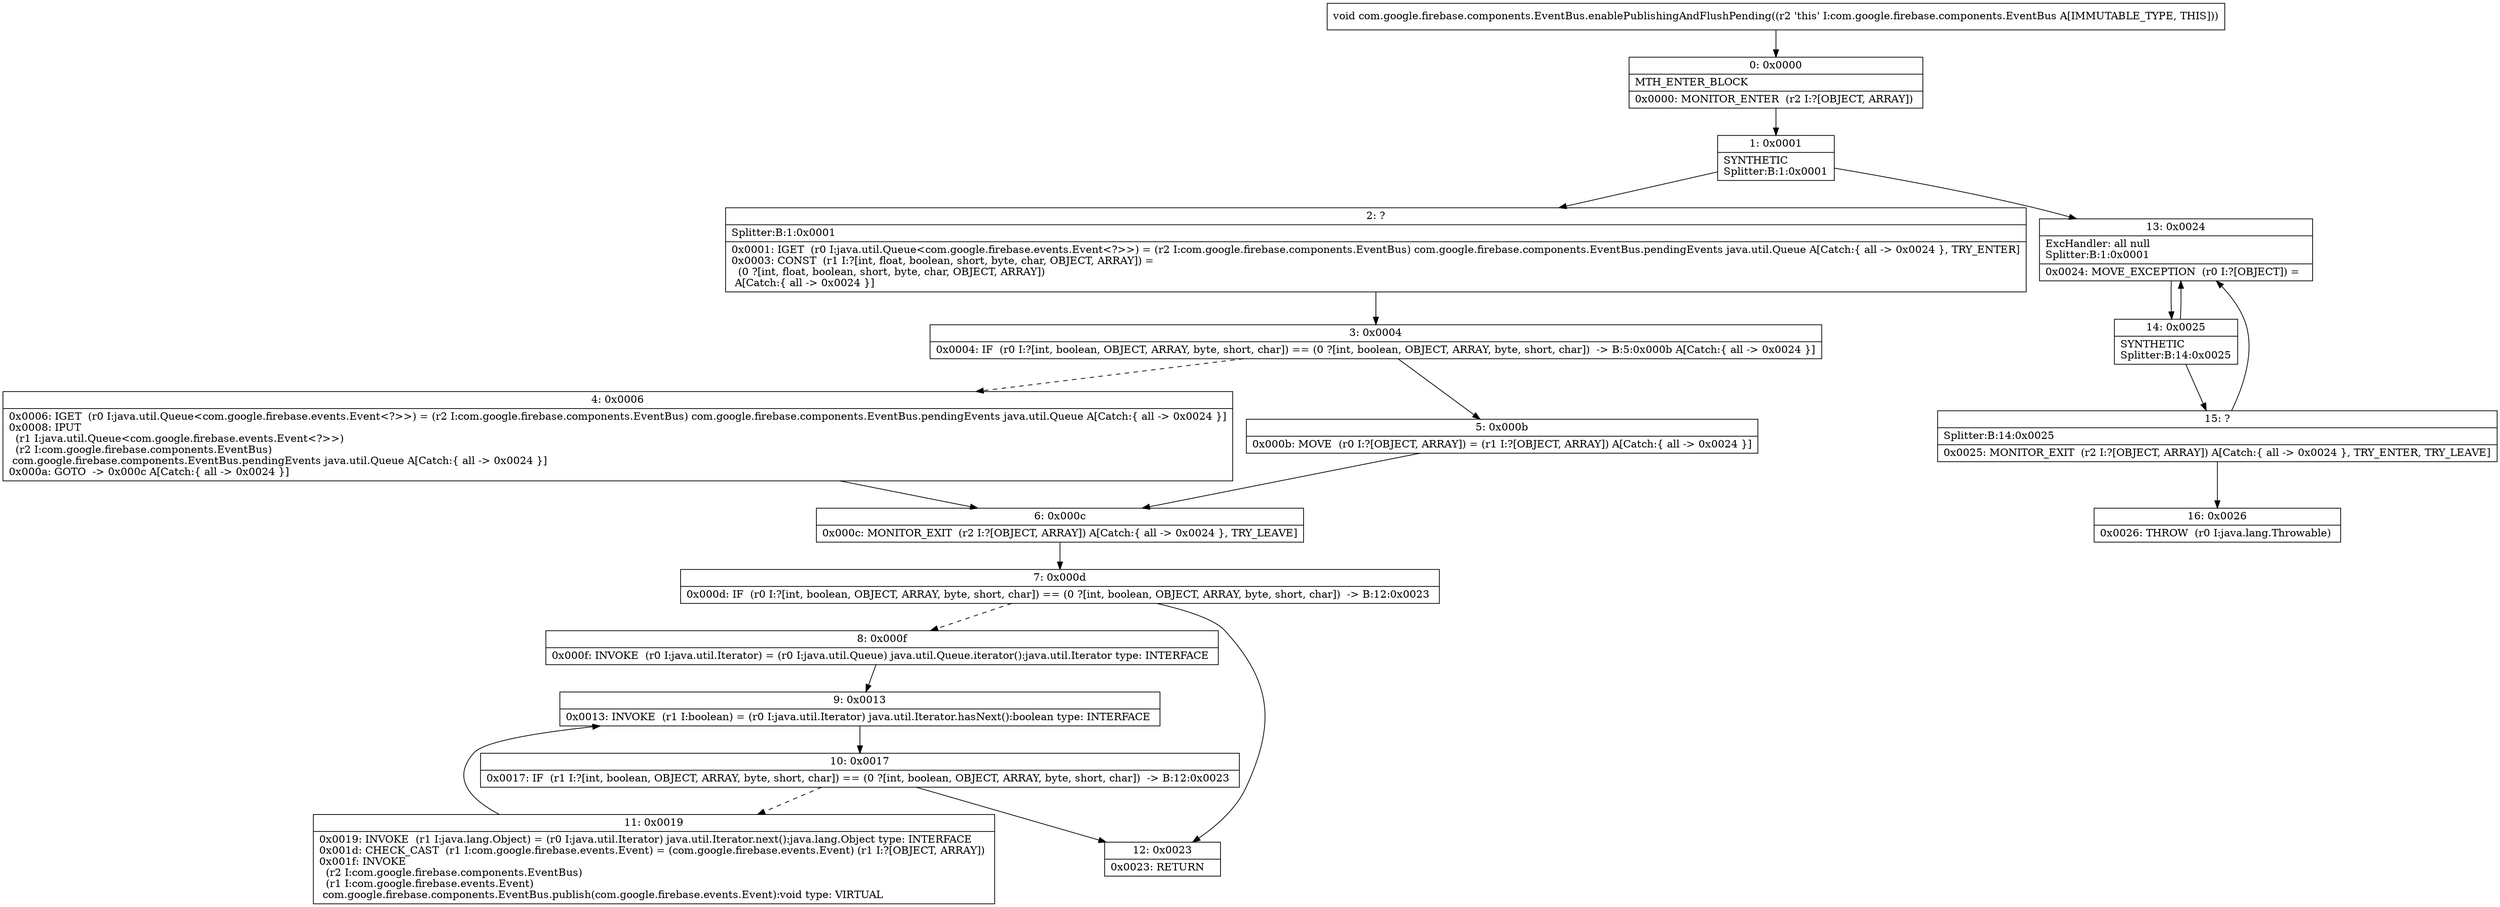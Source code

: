 digraph "CFG forcom.google.firebase.components.EventBus.enablePublishingAndFlushPending()V" {
Node_0 [shape=record,label="{0\:\ 0x0000|MTH_ENTER_BLOCK\l|0x0000: MONITOR_ENTER  (r2 I:?[OBJECT, ARRAY]) \l}"];
Node_1 [shape=record,label="{1\:\ 0x0001|SYNTHETIC\lSplitter:B:1:0x0001\l}"];
Node_2 [shape=record,label="{2\:\ ?|Splitter:B:1:0x0001\l|0x0001: IGET  (r0 I:java.util.Queue\<com.google.firebase.events.Event\<?\>\>) = (r2 I:com.google.firebase.components.EventBus) com.google.firebase.components.EventBus.pendingEvents java.util.Queue A[Catch:\{ all \-\> 0x0024 \}, TRY_ENTER]\l0x0003: CONST  (r1 I:?[int, float, boolean, short, byte, char, OBJECT, ARRAY]) = \l  (0 ?[int, float, boolean, short, byte, char, OBJECT, ARRAY])\l A[Catch:\{ all \-\> 0x0024 \}]\l}"];
Node_3 [shape=record,label="{3\:\ 0x0004|0x0004: IF  (r0 I:?[int, boolean, OBJECT, ARRAY, byte, short, char]) == (0 ?[int, boolean, OBJECT, ARRAY, byte, short, char])  \-\> B:5:0x000b A[Catch:\{ all \-\> 0x0024 \}]\l}"];
Node_4 [shape=record,label="{4\:\ 0x0006|0x0006: IGET  (r0 I:java.util.Queue\<com.google.firebase.events.Event\<?\>\>) = (r2 I:com.google.firebase.components.EventBus) com.google.firebase.components.EventBus.pendingEvents java.util.Queue A[Catch:\{ all \-\> 0x0024 \}]\l0x0008: IPUT  \l  (r1 I:java.util.Queue\<com.google.firebase.events.Event\<?\>\>)\l  (r2 I:com.google.firebase.components.EventBus)\l com.google.firebase.components.EventBus.pendingEvents java.util.Queue A[Catch:\{ all \-\> 0x0024 \}]\l0x000a: GOTO  \-\> 0x000c A[Catch:\{ all \-\> 0x0024 \}]\l}"];
Node_5 [shape=record,label="{5\:\ 0x000b|0x000b: MOVE  (r0 I:?[OBJECT, ARRAY]) = (r1 I:?[OBJECT, ARRAY]) A[Catch:\{ all \-\> 0x0024 \}]\l}"];
Node_6 [shape=record,label="{6\:\ 0x000c|0x000c: MONITOR_EXIT  (r2 I:?[OBJECT, ARRAY]) A[Catch:\{ all \-\> 0x0024 \}, TRY_LEAVE]\l}"];
Node_7 [shape=record,label="{7\:\ 0x000d|0x000d: IF  (r0 I:?[int, boolean, OBJECT, ARRAY, byte, short, char]) == (0 ?[int, boolean, OBJECT, ARRAY, byte, short, char])  \-\> B:12:0x0023 \l}"];
Node_8 [shape=record,label="{8\:\ 0x000f|0x000f: INVOKE  (r0 I:java.util.Iterator) = (r0 I:java.util.Queue) java.util.Queue.iterator():java.util.Iterator type: INTERFACE \l}"];
Node_9 [shape=record,label="{9\:\ 0x0013|0x0013: INVOKE  (r1 I:boolean) = (r0 I:java.util.Iterator) java.util.Iterator.hasNext():boolean type: INTERFACE \l}"];
Node_10 [shape=record,label="{10\:\ 0x0017|0x0017: IF  (r1 I:?[int, boolean, OBJECT, ARRAY, byte, short, char]) == (0 ?[int, boolean, OBJECT, ARRAY, byte, short, char])  \-\> B:12:0x0023 \l}"];
Node_11 [shape=record,label="{11\:\ 0x0019|0x0019: INVOKE  (r1 I:java.lang.Object) = (r0 I:java.util.Iterator) java.util.Iterator.next():java.lang.Object type: INTERFACE \l0x001d: CHECK_CAST  (r1 I:com.google.firebase.events.Event) = (com.google.firebase.events.Event) (r1 I:?[OBJECT, ARRAY]) \l0x001f: INVOKE  \l  (r2 I:com.google.firebase.components.EventBus)\l  (r1 I:com.google.firebase.events.Event)\l com.google.firebase.components.EventBus.publish(com.google.firebase.events.Event):void type: VIRTUAL \l}"];
Node_12 [shape=record,label="{12\:\ 0x0023|0x0023: RETURN   \l}"];
Node_13 [shape=record,label="{13\:\ 0x0024|ExcHandler: all null\lSplitter:B:1:0x0001\l|0x0024: MOVE_EXCEPTION  (r0 I:?[OBJECT]) =  \l}"];
Node_14 [shape=record,label="{14\:\ 0x0025|SYNTHETIC\lSplitter:B:14:0x0025\l}"];
Node_15 [shape=record,label="{15\:\ ?|Splitter:B:14:0x0025\l|0x0025: MONITOR_EXIT  (r2 I:?[OBJECT, ARRAY]) A[Catch:\{ all \-\> 0x0024 \}, TRY_ENTER, TRY_LEAVE]\l}"];
Node_16 [shape=record,label="{16\:\ 0x0026|0x0026: THROW  (r0 I:java.lang.Throwable) \l}"];
MethodNode[shape=record,label="{void com.google.firebase.components.EventBus.enablePublishingAndFlushPending((r2 'this' I:com.google.firebase.components.EventBus A[IMMUTABLE_TYPE, THIS])) }"];
MethodNode -> Node_0;
Node_0 -> Node_1;
Node_1 -> Node_2;
Node_1 -> Node_13;
Node_2 -> Node_3;
Node_3 -> Node_4[style=dashed];
Node_3 -> Node_5;
Node_4 -> Node_6;
Node_5 -> Node_6;
Node_6 -> Node_7;
Node_7 -> Node_8[style=dashed];
Node_7 -> Node_12;
Node_8 -> Node_9;
Node_9 -> Node_10;
Node_10 -> Node_11[style=dashed];
Node_10 -> Node_12;
Node_11 -> Node_9;
Node_13 -> Node_14;
Node_14 -> Node_15;
Node_14 -> Node_13;
Node_15 -> Node_16;
Node_15 -> Node_13;
}

